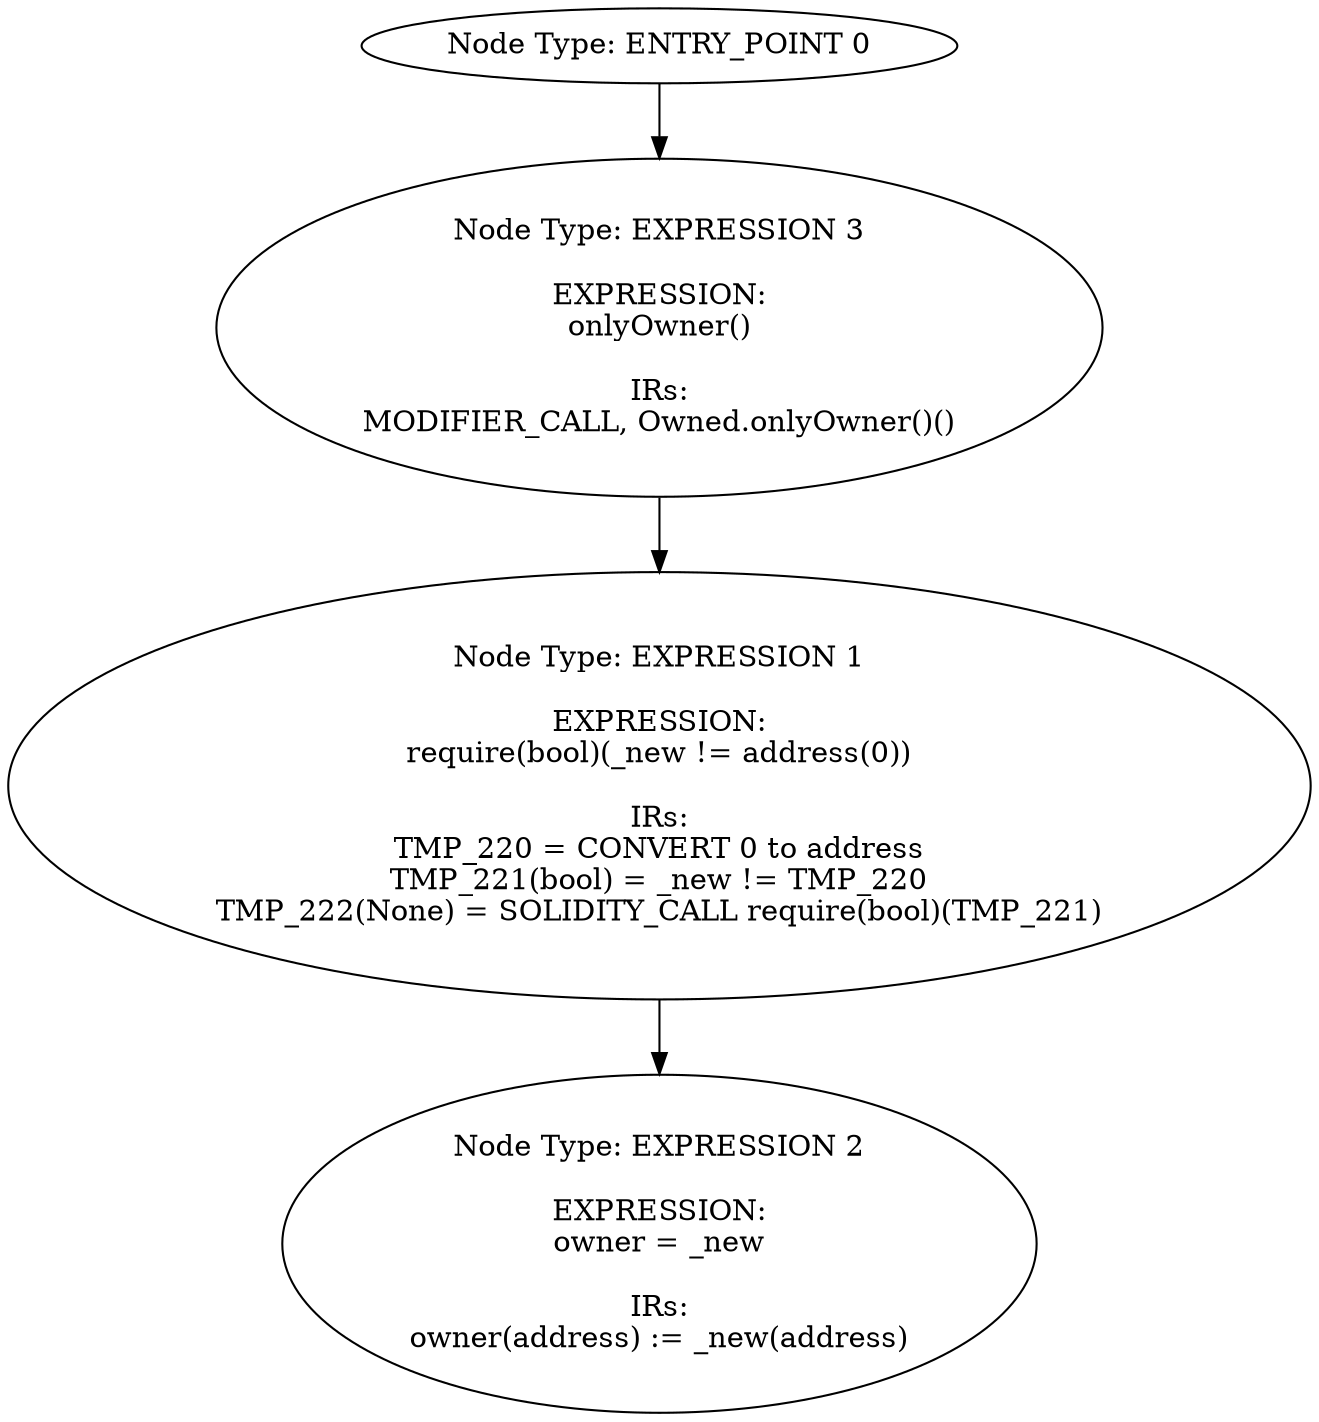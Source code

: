 digraph{
0[label="Node Type: ENTRY_POINT 0
"];
0->3;
1[label="Node Type: EXPRESSION 1

EXPRESSION:
require(bool)(_new != address(0))

IRs:
TMP_220 = CONVERT 0 to address
TMP_221(bool) = _new != TMP_220
TMP_222(None) = SOLIDITY_CALL require(bool)(TMP_221)"];
1->2;
2[label="Node Type: EXPRESSION 2

EXPRESSION:
owner = _new

IRs:
owner(address) := _new(address)"];
3[label="Node Type: EXPRESSION 3

EXPRESSION:
onlyOwner()

IRs:
MODIFIER_CALL, Owned.onlyOwner()()"];
3->1;
}
